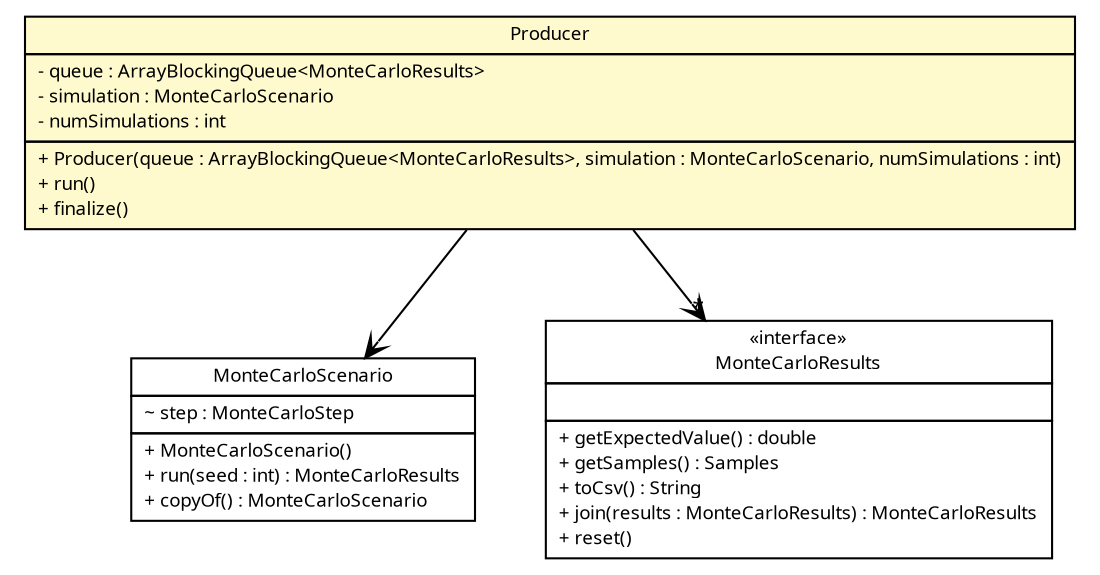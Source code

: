 #!/usr/local/bin/dot
#
# Class diagram 
# Generated by UMLGraph version R5_6 (http://www.umlgraph.org/)
#

digraph G {
	edge [fontname="Trebuchet MS",fontsize=10,labelfontname="Trebuchet MS",labelfontsize=10];
	node [fontname="Trebuchet MS",fontsize=10,shape=plaintext];
	nodesep=0.25;
	ranksep=0.5;
	// broadwick.montecarlo.Producer
	c22329 [label=<<table title="broadwick.montecarlo.Producer" border="0" cellborder="1" cellspacing="0" cellpadding="2" port="p" bgcolor="lemonChiffon" href="./Producer.html">
		<tr><td><table border="0" cellspacing="0" cellpadding="1">
<tr><td align="center" balign="center"><font face="Trebuchet MS"> Producer </font></td></tr>
		</table></td></tr>
		<tr><td><table border="0" cellspacing="0" cellpadding="1">
<tr><td align="left" balign="left"> - queue : ArrayBlockingQueue&lt;MonteCarloResults&gt; </td></tr>
<tr><td align="left" balign="left"> - simulation : MonteCarloScenario </td></tr>
<tr><td align="left" balign="left"> - numSimulations : int </td></tr>
		</table></td></tr>
		<tr><td><table border="0" cellspacing="0" cellpadding="1">
<tr><td align="left" balign="left"> + Producer(queue : ArrayBlockingQueue&lt;MonteCarloResults&gt;, simulation : MonteCarloScenario, numSimulations : int) </td></tr>
<tr><td align="left" balign="left"> + run() </td></tr>
<tr><td align="left" balign="left"> + finalize() </td></tr>
		</table></td></tr>
		</table>>, URL="./Producer.html", fontname="Trebuchet MS", fontcolor="black", fontsize=9.0];
	// broadwick.montecarlo.MonteCarloScenario
	c22332 [label=<<table title="broadwick.montecarlo.MonteCarloScenario" border="0" cellborder="1" cellspacing="0" cellpadding="2" port="p" href="./MonteCarloScenario.html">
		<tr><td><table border="0" cellspacing="0" cellpadding="1">
<tr><td align="center" balign="center"><font face="Trebuchet MS"> MonteCarloScenario </font></td></tr>
		</table></td></tr>
		<tr><td><table border="0" cellspacing="0" cellpadding="1">
<tr><td align="left" balign="left"> ~ step : MonteCarloStep </td></tr>
		</table></td></tr>
		<tr><td><table border="0" cellspacing="0" cellpadding="1">
<tr><td align="left" balign="left"> + MonteCarloScenario() </td></tr>
<tr><td align="left" balign="left"><font face="Trebuchet MS" point-size="9.0"> + run(seed : int) : MonteCarloResults </font></td></tr>
<tr><td align="left" balign="left"> + copyOf() : MonteCarloScenario </td></tr>
		</table></td></tr>
		</table>>, URL="./MonteCarloScenario.html", fontname="Trebuchet MS", fontcolor="black", fontsize=9.0];
	// broadwick.montecarlo.MonteCarloResults
	c22333 [label=<<table title="broadwick.montecarlo.MonteCarloResults" border="0" cellborder="1" cellspacing="0" cellpadding="2" port="p" href="./MonteCarloResults.html">
		<tr><td><table border="0" cellspacing="0" cellpadding="1">
<tr><td align="center" balign="center"> &#171;interface&#187; </td></tr>
<tr><td align="center" balign="center"><font face="Trebuchet MS"> MonteCarloResults </font></td></tr>
		</table></td></tr>
		<tr><td><table border="0" cellspacing="0" cellpadding="1">
<tr><td align="left" balign="left">  </td></tr>
		</table></td></tr>
		<tr><td><table border="0" cellspacing="0" cellpadding="1">
<tr><td align="left" balign="left"><font face="Trebuchet MS" point-size="9.0"> + getExpectedValue() : double </font></td></tr>
<tr><td align="left" balign="left"><font face="Trebuchet MS" point-size="9.0"> + getSamples() : Samples </font></td></tr>
<tr><td align="left" balign="left"><font face="Trebuchet MS" point-size="9.0"> + toCsv() : String </font></td></tr>
<tr><td align="left" balign="left"><font face="Trebuchet MS" point-size="9.0"> + join(results : MonteCarloResults) : MonteCarloResults </font></td></tr>
<tr><td align="left" balign="left"><font face="Trebuchet MS" point-size="9.0"> + reset() </font></td></tr>
		</table></td></tr>
		</table>>, URL="./MonteCarloResults.html", fontname="Trebuchet MS", fontcolor="black", fontsize=9.0];
	// broadwick.montecarlo.Producer NAVASSOC broadwick.montecarlo.MonteCarloResults
	c22329:p -> c22333:p [taillabel="", label="", headlabel="*", fontname="Trebuchet MS", fontcolor="black", fontsize=10.0, color="black", arrowhead=open];
	// broadwick.montecarlo.Producer NAVASSOC broadwick.montecarlo.MonteCarloScenario
	c22329:p -> c22332:p [taillabel="", label="", headlabel="", fontname="Trebuchet MS", fontcolor="black", fontsize=10.0, color="black", arrowhead=open];
}

